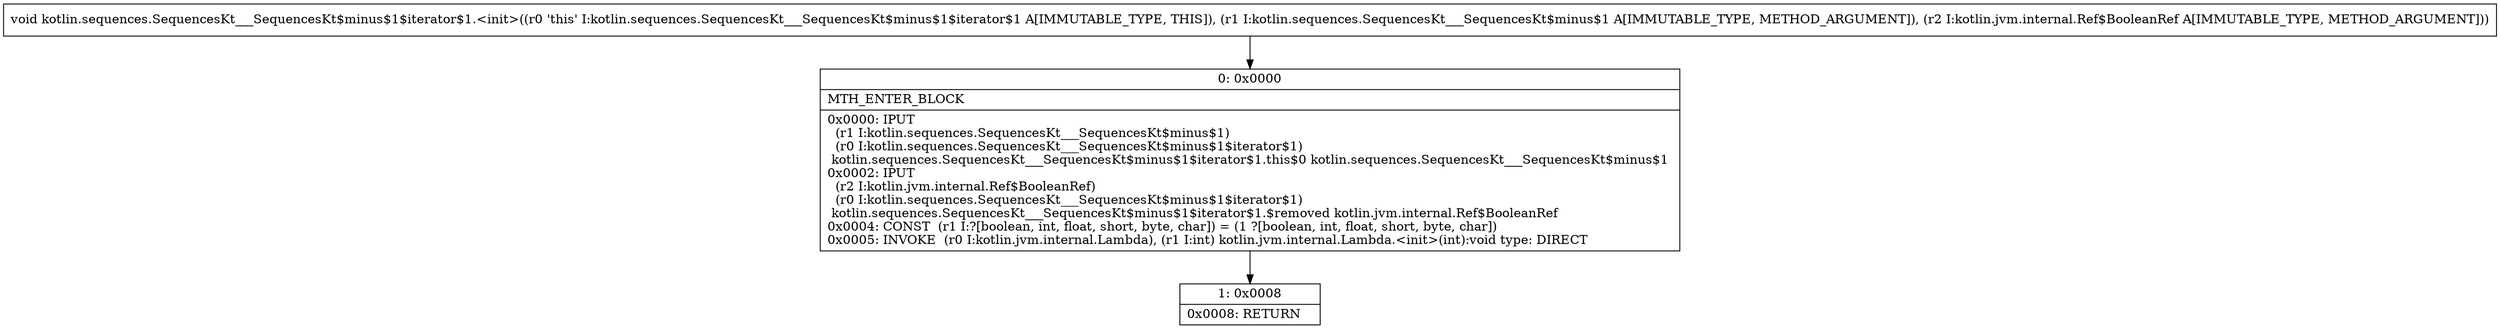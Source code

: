 digraph "CFG forkotlin.sequences.SequencesKt___SequencesKt$minus$1$iterator$1.\<init\>(Lkotlin\/sequences\/SequencesKt___SequencesKt$minus$1;Lkotlin\/jvm\/internal\/Ref$BooleanRef;)V" {
Node_0 [shape=record,label="{0\:\ 0x0000|MTH_ENTER_BLOCK\l|0x0000: IPUT  \l  (r1 I:kotlin.sequences.SequencesKt___SequencesKt$minus$1)\l  (r0 I:kotlin.sequences.SequencesKt___SequencesKt$minus$1$iterator$1)\l kotlin.sequences.SequencesKt___SequencesKt$minus$1$iterator$1.this$0 kotlin.sequences.SequencesKt___SequencesKt$minus$1 \l0x0002: IPUT  \l  (r2 I:kotlin.jvm.internal.Ref$BooleanRef)\l  (r0 I:kotlin.sequences.SequencesKt___SequencesKt$minus$1$iterator$1)\l kotlin.sequences.SequencesKt___SequencesKt$minus$1$iterator$1.$removed kotlin.jvm.internal.Ref$BooleanRef \l0x0004: CONST  (r1 I:?[boolean, int, float, short, byte, char]) = (1 ?[boolean, int, float, short, byte, char]) \l0x0005: INVOKE  (r0 I:kotlin.jvm.internal.Lambda), (r1 I:int) kotlin.jvm.internal.Lambda.\<init\>(int):void type: DIRECT \l}"];
Node_1 [shape=record,label="{1\:\ 0x0008|0x0008: RETURN   \l}"];
MethodNode[shape=record,label="{void kotlin.sequences.SequencesKt___SequencesKt$minus$1$iterator$1.\<init\>((r0 'this' I:kotlin.sequences.SequencesKt___SequencesKt$minus$1$iterator$1 A[IMMUTABLE_TYPE, THIS]), (r1 I:kotlin.sequences.SequencesKt___SequencesKt$minus$1 A[IMMUTABLE_TYPE, METHOD_ARGUMENT]), (r2 I:kotlin.jvm.internal.Ref$BooleanRef A[IMMUTABLE_TYPE, METHOD_ARGUMENT])) }"];
MethodNode -> Node_0;
Node_0 -> Node_1;
}

